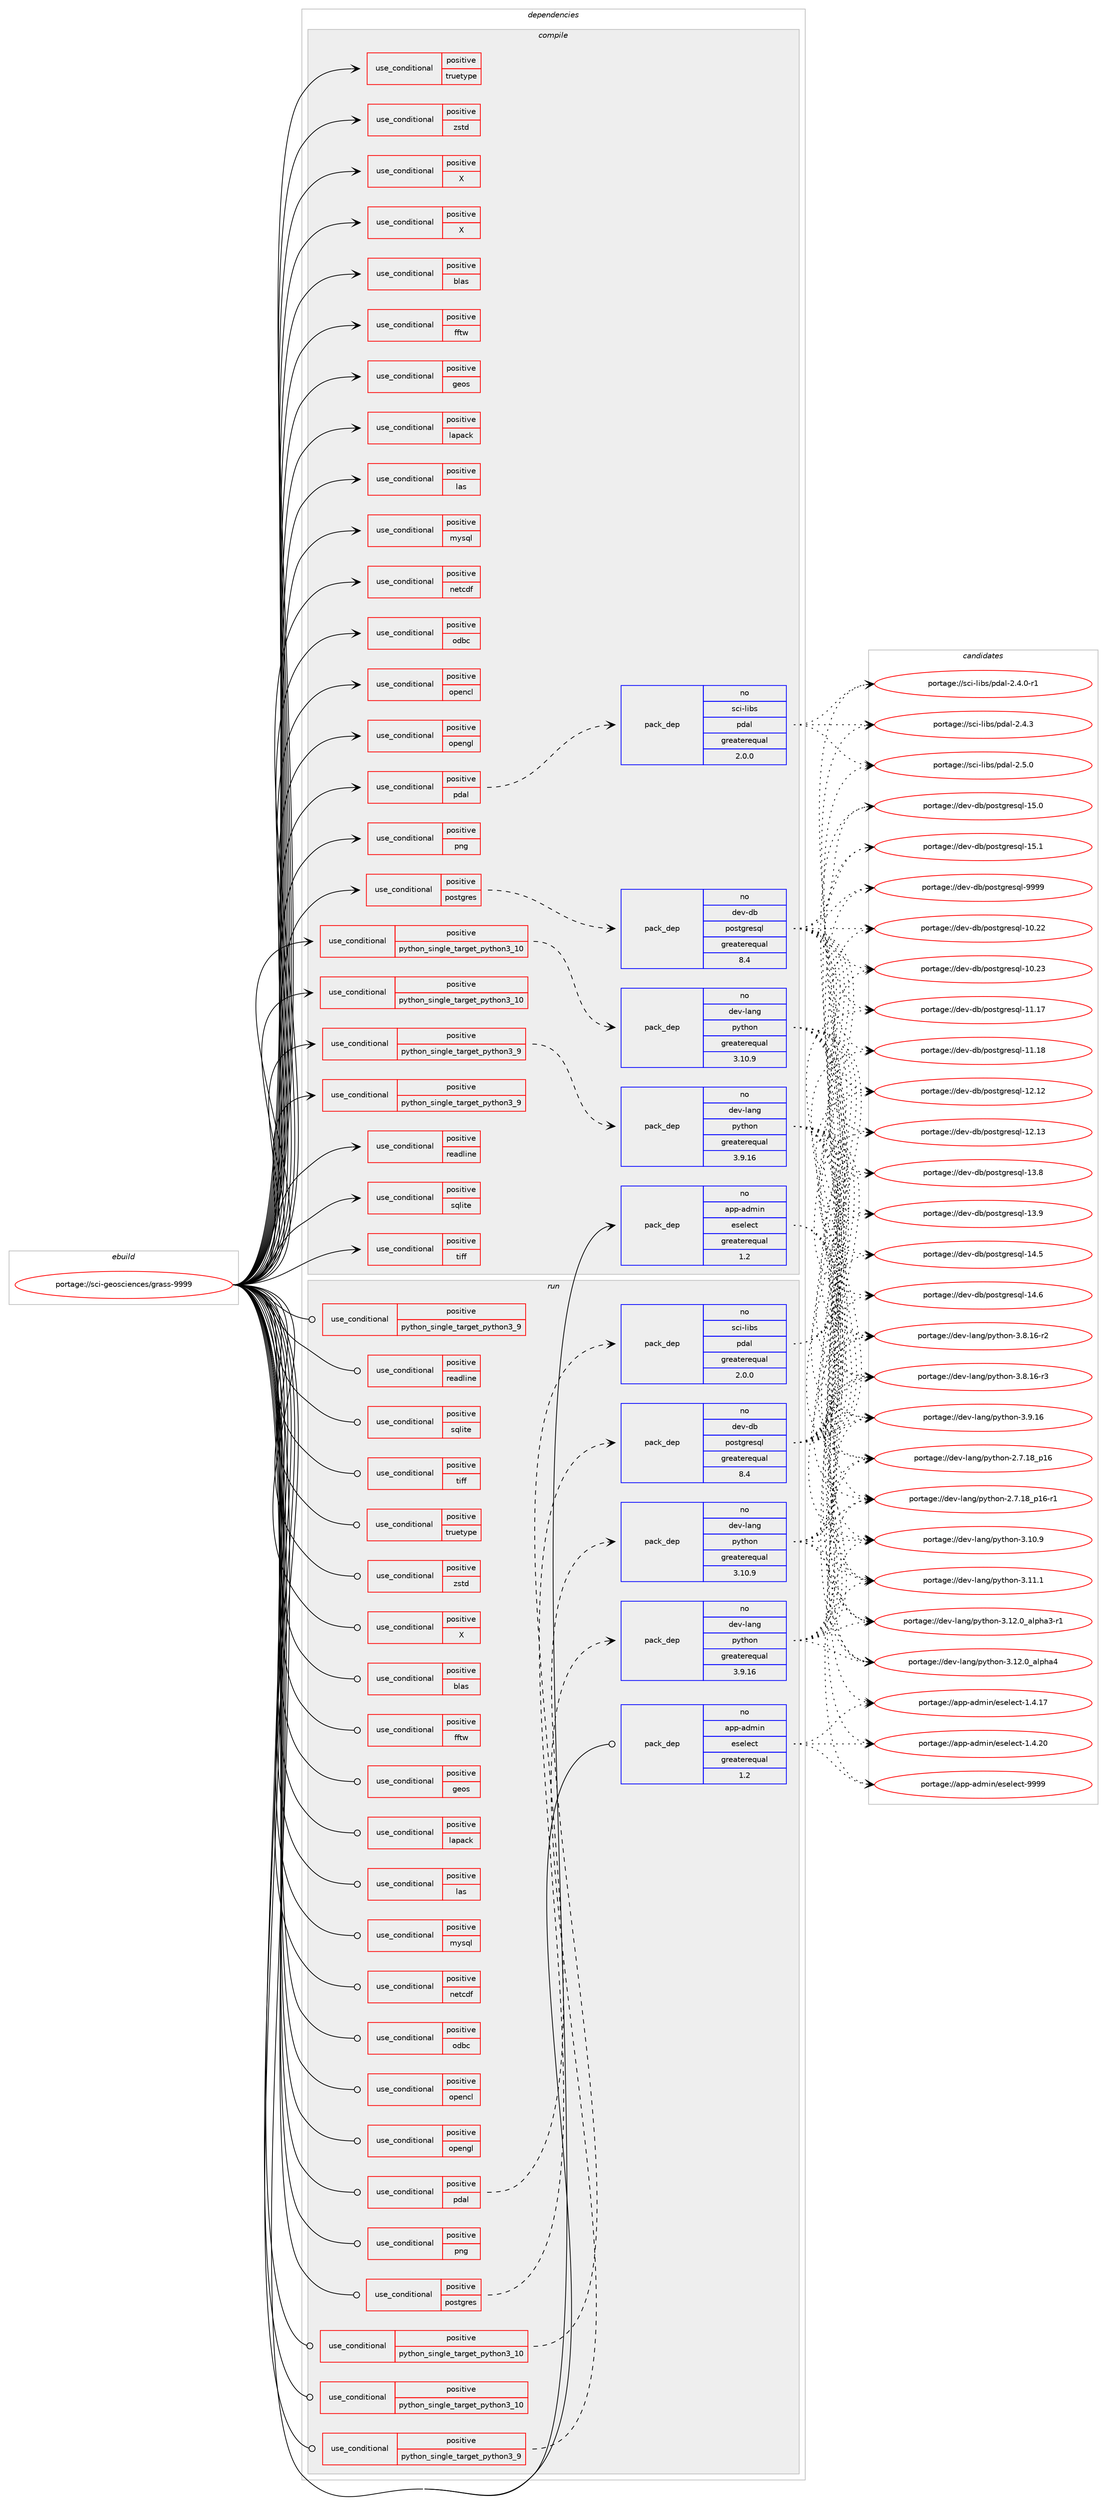 digraph prolog {

# *************
# Graph options
# *************

newrank=true;
concentrate=true;
compound=true;
graph [rankdir=LR,fontname=Helvetica,fontsize=10,ranksep=1.5];#, ranksep=2.5, nodesep=0.2];
edge  [arrowhead=vee];
node  [fontname=Helvetica,fontsize=10];

# **********
# The ebuild
# **********

subgraph cluster_leftcol {
color=gray;
rank=same;
label=<<i>ebuild</i>>;
id [label="portage://sci-geosciences/grass-9999", color=red, width=4, href="../sci-geosciences/grass-9999.svg"];
}

# ****************
# The dependencies
# ****************

subgraph cluster_midcol {
color=gray;
label=<<i>dependencies</i>>;
subgraph cluster_compile {
fillcolor="#eeeeee";
style=filled;
label=<<i>compile</i>>;
subgraph cond1261 {
dependency1942 [label=<<TABLE BORDER="0" CELLBORDER="1" CELLSPACING="0" CELLPADDING="4"><TR><TD ROWSPAN="3" CELLPADDING="10">use_conditional</TD></TR><TR><TD>positive</TD></TR><TR><TD>X</TD></TR></TABLE>>, shape=none, color=red];
# *** BEGIN UNKNOWN DEPENDENCY TYPE (TODO) ***
# dependency1942 -> package_dependency(portage://sci-geosciences/grass-9999,install,no,dev-python,wxpython,none,[,,],[slot(4.0)],[])
# *** END UNKNOWN DEPENDENCY TYPE (TODO) ***

# *** BEGIN UNKNOWN DEPENDENCY TYPE (TODO) ***
# dependency1942 -> package_dependency(portage://sci-geosciences/grass-9999,install,no,x11-libs,cairo,none,[,,],[],[use(enable(X),none),use(optenable(opengl),none)])
# *** END UNKNOWN DEPENDENCY TYPE (TODO) ***

# *** BEGIN UNKNOWN DEPENDENCY TYPE (TODO) ***
# dependency1942 -> package_dependency(portage://sci-geosciences/grass-9999,install,no,x11-libs,libICE,none,[,,],[],[])
# *** END UNKNOWN DEPENDENCY TYPE (TODO) ***

# *** BEGIN UNKNOWN DEPENDENCY TYPE (TODO) ***
# dependency1942 -> package_dependency(portage://sci-geosciences/grass-9999,install,no,x11-libs,libSM,none,[,,],[],[])
# *** END UNKNOWN DEPENDENCY TYPE (TODO) ***

# *** BEGIN UNKNOWN DEPENDENCY TYPE (TODO) ***
# dependency1942 -> package_dependency(portage://sci-geosciences/grass-9999,install,no,x11-libs,libX11,none,[,,],[],[])
# *** END UNKNOWN DEPENDENCY TYPE (TODO) ***

# *** BEGIN UNKNOWN DEPENDENCY TYPE (TODO) ***
# dependency1942 -> package_dependency(portage://sci-geosciences/grass-9999,install,no,x11-libs,libXext,none,[,,],[],[])
# *** END UNKNOWN DEPENDENCY TYPE (TODO) ***

# *** BEGIN UNKNOWN DEPENDENCY TYPE (TODO) ***
# dependency1942 -> package_dependency(portage://sci-geosciences/grass-9999,install,no,x11-libs,libXt,none,[,,],[],[])
# *** END UNKNOWN DEPENDENCY TYPE (TODO) ***

}
id:e -> dependency1942:w [weight=20,style="solid",arrowhead="vee"];
subgraph cond1262 {
dependency1943 [label=<<TABLE BORDER="0" CELLBORDER="1" CELLSPACING="0" CELLPADDING="4"><TR><TD ROWSPAN="3" CELLPADDING="10">use_conditional</TD></TR><TR><TD>positive</TD></TR><TR><TD>X</TD></TR></TABLE>>, shape=none, color=red];
# *** BEGIN UNKNOWN DEPENDENCY TYPE (TODO) ***
# dependency1943 -> package_dependency(portage://sci-geosciences/grass-9999,install,no,x11-base,xorg-proto,none,[,,],[],[])
# *** END UNKNOWN DEPENDENCY TYPE (TODO) ***

}
id:e -> dependency1943:w [weight=20,style="solid",arrowhead="vee"];
subgraph cond1263 {
dependency1944 [label=<<TABLE BORDER="0" CELLBORDER="1" CELLSPACING="0" CELLPADDING="4"><TR><TD ROWSPAN="3" CELLPADDING="10">use_conditional</TD></TR><TR><TD>positive</TD></TR><TR><TD>blas</TD></TR></TABLE>>, shape=none, color=red];
# *** BEGIN UNKNOWN DEPENDENCY TYPE (TODO) ***
# dependency1944 -> package_dependency(portage://sci-geosciences/grass-9999,install,no,virtual,cblas,none,[,,],[],[use(enable(eselect-ldso),positive)])
# *** END UNKNOWN DEPENDENCY TYPE (TODO) ***

# *** BEGIN UNKNOWN DEPENDENCY TYPE (TODO) ***
# dependency1944 -> package_dependency(portage://sci-geosciences/grass-9999,install,no,virtual,blas,none,[,,],[],[use(enable(eselect-ldso),positive)])
# *** END UNKNOWN DEPENDENCY TYPE (TODO) ***

}
id:e -> dependency1944:w [weight=20,style="solid",arrowhead="vee"];
subgraph cond1264 {
dependency1945 [label=<<TABLE BORDER="0" CELLBORDER="1" CELLSPACING="0" CELLPADDING="4"><TR><TD ROWSPAN="3" CELLPADDING="10">use_conditional</TD></TR><TR><TD>positive</TD></TR><TR><TD>fftw</TD></TR></TABLE>>, shape=none, color=red];
# *** BEGIN UNKNOWN DEPENDENCY TYPE (TODO) ***
# dependency1945 -> package_dependency(portage://sci-geosciences/grass-9999,install,no,sci-libs,fftw,none,[,,],[slot(3.0),equal],[])
# *** END UNKNOWN DEPENDENCY TYPE (TODO) ***

}
id:e -> dependency1945:w [weight=20,style="solid",arrowhead="vee"];
subgraph cond1265 {
dependency1946 [label=<<TABLE BORDER="0" CELLBORDER="1" CELLSPACING="0" CELLPADDING="4"><TR><TD ROWSPAN="3" CELLPADDING="10">use_conditional</TD></TR><TR><TD>positive</TD></TR><TR><TD>geos</TD></TR></TABLE>>, shape=none, color=red];
# *** BEGIN UNKNOWN DEPENDENCY TYPE (TODO) ***
# dependency1946 -> package_dependency(portage://sci-geosciences/grass-9999,install,no,sci-libs,geos,none,[,,],any_same_slot,[])
# *** END UNKNOWN DEPENDENCY TYPE (TODO) ***

}
id:e -> dependency1946:w [weight=20,style="solid",arrowhead="vee"];
subgraph cond1266 {
dependency1947 [label=<<TABLE BORDER="0" CELLBORDER="1" CELLSPACING="0" CELLPADDING="4"><TR><TD ROWSPAN="3" CELLPADDING="10">use_conditional</TD></TR><TR><TD>positive</TD></TR><TR><TD>lapack</TD></TR></TABLE>>, shape=none, color=red];
# *** BEGIN UNKNOWN DEPENDENCY TYPE (TODO) ***
# dependency1947 -> package_dependency(portage://sci-geosciences/grass-9999,install,no,virtual,lapack,none,[,,],[],[use(enable(eselect-ldso),positive)])
# *** END UNKNOWN DEPENDENCY TYPE (TODO) ***

}
id:e -> dependency1947:w [weight=20,style="solid",arrowhead="vee"];
subgraph cond1267 {
dependency1948 [label=<<TABLE BORDER="0" CELLBORDER="1" CELLSPACING="0" CELLPADDING="4"><TR><TD ROWSPAN="3" CELLPADDING="10">use_conditional</TD></TR><TR><TD>positive</TD></TR><TR><TD>las</TD></TR></TABLE>>, shape=none, color=red];
# *** BEGIN UNKNOWN DEPENDENCY TYPE (TODO) ***
# dependency1948 -> package_dependency(portage://sci-geosciences/grass-9999,install,no,sci-geosciences,liblas,none,[,,],[],[])
# *** END UNKNOWN DEPENDENCY TYPE (TODO) ***

}
id:e -> dependency1948:w [weight=20,style="solid",arrowhead="vee"];
subgraph cond1268 {
dependency1949 [label=<<TABLE BORDER="0" CELLBORDER="1" CELLSPACING="0" CELLPADDING="4"><TR><TD ROWSPAN="3" CELLPADDING="10">use_conditional</TD></TR><TR><TD>positive</TD></TR><TR><TD>mysql</TD></TR></TABLE>>, shape=none, color=red];
# *** BEGIN UNKNOWN DEPENDENCY TYPE (TODO) ***
# dependency1949 -> package_dependency(portage://sci-geosciences/grass-9999,install,no,dev-db,mysql-connector-c,none,[,,],any_same_slot,[])
# *** END UNKNOWN DEPENDENCY TYPE (TODO) ***

}
id:e -> dependency1949:w [weight=20,style="solid",arrowhead="vee"];
subgraph cond1269 {
dependency1950 [label=<<TABLE BORDER="0" CELLBORDER="1" CELLSPACING="0" CELLPADDING="4"><TR><TD ROWSPAN="3" CELLPADDING="10">use_conditional</TD></TR><TR><TD>positive</TD></TR><TR><TD>netcdf</TD></TR></TABLE>>, shape=none, color=red];
# *** BEGIN UNKNOWN DEPENDENCY TYPE (TODO) ***
# dependency1950 -> package_dependency(portage://sci-geosciences/grass-9999,install,no,sci-libs,netcdf,none,[,,],any_same_slot,[])
# *** END UNKNOWN DEPENDENCY TYPE (TODO) ***

}
id:e -> dependency1950:w [weight=20,style="solid",arrowhead="vee"];
subgraph cond1270 {
dependency1951 [label=<<TABLE BORDER="0" CELLBORDER="1" CELLSPACING="0" CELLPADDING="4"><TR><TD ROWSPAN="3" CELLPADDING="10">use_conditional</TD></TR><TR><TD>positive</TD></TR><TR><TD>odbc</TD></TR></TABLE>>, shape=none, color=red];
# *** BEGIN UNKNOWN DEPENDENCY TYPE (TODO) ***
# dependency1951 -> package_dependency(portage://sci-geosciences/grass-9999,install,no,dev-db,unixODBC,none,[,,],[],[])
# *** END UNKNOWN DEPENDENCY TYPE (TODO) ***

}
id:e -> dependency1951:w [weight=20,style="solid",arrowhead="vee"];
subgraph cond1271 {
dependency1952 [label=<<TABLE BORDER="0" CELLBORDER="1" CELLSPACING="0" CELLPADDING="4"><TR><TD ROWSPAN="3" CELLPADDING="10">use_conditional</TD></TR><TR><TD>positive</TD></TR><TR><TD>opencl</TD></TR></TABLE>>, shape=none, color=red];
# *** BEGIN UNKNOWN DEPENDENCY TYPE (TODO) ***
# dependency1952 -> package_dependency(portage://sci-geosciences/grass-9999,install,no,virtual,opencl,none,[,,],[],[])
# *** END UNKNOWN DEPENDENCY TYPE (TODO) ***

}
id:e -> dependency1952:w [weight=20,style="solid",arrowhead="vee"];
subgraph cond1272 {
dependency1953 [label=<<TABLE BORDER="0" CELLBORDER="1" CELLSPACING="0" CELLPADDING="4"><TR><TD ROWSPAN="3" CELLPADDING="10">use_conditional</TD></TR><TR><TD>positive</TD></TR><TR><TD>opengl</TD></TR></TABLE>>, shape=none, color=red];
# *** BEGIN UNKNOWN DEPENDENCY TYPE (TODO) ***
# dependency1953 -> package_dependency(portage://sci-geosciences/grass-9999,install,no,virtual,opengl,none,[,,],[],[])
# *** END UNKNOWN DEPENDENCY TYPE (TODO) ***

}
id:e -> dependency1953:w [weight=20,style="solid",arrowhead="vee"];
subgraph cond1273 {
dependency1954 [label=<<TABLE BORDER="0" CELLBORDER="1" CELLSPACING="0" CELLPADDING="4"><TR><TD ROWSPAN="3" CELLPADDING="10">use_conditional</TD></TR><TR><TD>positive</TD></TR><TR><TD>pdal</TD></TR></TABLE>>, shape=none, color=red];
subgraph pack665 {
dependency1955 [label=<<TABLE BORDER="0" CELLBORDER="1" CELLSPACING="0" CELLPADDING="4" WIDTH="220"><TR><TD ROWSPAN="6" CELLPADDING="30">pack_dep</TD></TR><TR><TD WIDTH="110">no</TD></TR><TR><TD>sci-libs</TD></TR><TR><TD>pdal</TD></TR><TR><TD>greaterequal</TD></TR><TR><TD>2.0.0</TD></TR></TABLE>>, shape=none, color=blue];
}
dependency1954:e -> dependency1955:w [weight=20,style="dashed",arrowhead="vee"];
}
id:e -> dependency1954:w [weight=20,style="solid",arrowhead="vee"];
subgraph cond1274 {
dependency1956 [label=<<TABLE BORDER="0" CELLBORDER="1" CELLSPACING="0" CELLPADDING="4"><TR><TD ROWSPAN="3" CELLPADDING="10">use_conditional</TD></TR><TR><TD>positive</TD></TR><TR><TD>png</TD></TR></TABLE>>, shape=none, color=red];
# *** BEGIN UNKNOWN DEPENDENCY TYPE (TODO) ***
# dependency1956 -> package_dependency(portage://sci-geosciences/grass-9999,install,no,media-libs,libpng,none,[,,],any_same_slot,[])
# *** END UNKNOWN DEPENDENCY TYPE (TODO) ***

}
id:e -> dependency1956:w [weight=20,style="solid",arrowhead="vee"];
subgraph cond1275 {
dependency1957 [label=<<TABLE BORDER="0" CELLBORDER="1" CELLSPACING="0" CELLPADDING="4"><TR><TD ROWSPAN="3" CELLPADDING="10">use_conditional</TD></TR><TR><TD>positive</TD></TR><TR><TD>postgres</TD></TR></TABLE>>, shape=none, color=red];
subgraph pack666 {
dependency1958 [label=<<TABLE BORDER="0" CELLBORDER="1" CELLSPACING="0" CELLPADDING="4" WIDTH="220"><TR><TD ROWSPAN="6" CELLPADDING="30">pack_dep</TD></TR><TR><TD WIDTH="110">no</TD></TR><TR><TD>dev-db</TD></TR><TR><TD>postgresql</TD></TR><TR><TD>greaterequal</TD></TR><TR><TD>8.4</TD></TR></TABLE>>, shape=none, color=blue];
}
dependency1957:e -> dependency1958:w [weight=20,style="dashed",arrowhead="vee"];
}
id:e -> dependency1957:w [weight=20,style="solid",arrowhead="vee"];
subgraph cond1276 {
dependency1959 [label=<<TABLE BORDER="0" CELLBORDER="1" CELLSPACING="0" CELLPADDING="4"><TR><TD ROWSPAN="3" CELLPADDING="10">use_conditional</TD></TR><TR><TD>positive</TD></TR><TR><TD>python_single_target_python3_10</TD></TR></TABLE>>, shape=none, color=red];
subgraph pack667 {
dependency1960 [label=<<TABLE BORDER="0" CELLBORDER="1" CELLSPACING="0" CELLPADDING="4" WIDTH="220"><TR><TD ROWSPAN="6" CELLPADDING="30">pack_dep</TD></TR><TR><TD WIDTH="110">no</TD></TR><TR><TD>dev-lang</TD></TR><TR><TD>python</TD></TR><TR><TD>greaterequal</TD></TR><TR><TD>3.10.9</TD></TR></TABLE>>, shape=none, color=blue];
}
dependency1959:e -> dependency1960:w [weight=20,style="dashed",arrowhead="vee"];
}
id:e -> dependency1959:w [weight=20,style="solid",arrowhead="vee"];
subgraph cond1277 {
dependency1961 [label=<<TABLE BORDER="0" CELLBORDER="1" CELLSPACING="0" CELLPADDING="4"><TR><TD ROWSPAN="3" CELLPADDING="10">use_conditional</TD></TR><TR><TD>positive</TD></TR><TR><TD>python_single_target_python3_10</TD></TR></TABLE>>, shape=none, color=red];
# *** BEGIN UNKNOWN DEPENDENCY TYPE (TODO) ***
# dependency1961 -> package_dependency(portage://sci-geosciences/grass-9999,install,no,dev-python,numpy,none,[,,],[],[use(enable(python_targets_python3_10),negative)])
# *** END UNKNOWN DEPENDENCY TYPE (TODO) ***

# *** BEGIN UNKNOWN DEPENDENCY TYPE (TODO) ***
# dependency1961 -> package_dependency(portage://sci-geosciences/grass-9999,install,no,dev-python,six,none,[,,],[],[use(enable(python_targets_python3_10),negative)])
# *** END UNKNOWN DEPENDENCY TYPE (TODO) ***

}
id:e -> dependency1961:w [weight=20,style="solid",arrowhead="vee"];
subgraph cond1278 {
dependency1962 [label=<<TABLE BORDER="0" CELLBORDER="1" CELLSPACING="0" CELLPADDING="4"><TR><TD ROWSPAN="3" CELLPADDING="10">use_conditional</TD></TR><TR><TD>positive</TD></TR><TR><TD>python_single_target_python3_9</TD></TR></TABLE>>, shape=none, color=red];
subgraph pack668 {
dependency1963 [label=<<TABLE BORDER="0" CELLBORDER="1" CELLSPACING="0" CELLPADDING="4" WIDTH="220"><TR><TD ROWSPAN="6" CELLPADDING="30">pack_dep</TD></TR><TR><TD WIDTH="110">no</TD></TR><TR><TD>dev-lang</TD></TR><TR><TD>python</TD></TR><TR><TD>greaterequal</TD></TR><TR><TD>3.9.16</TD></TR></TABLE>>, shape=none, color=blue];
}
dependency1962:e -> dependency1963:w [weight=20,style="dashed",arrowhead="vee"];
}
id:e -> dependency1962:w [weight=20,style="solid",arrowhead="vee"];
subgraph cond1279 {
dependency1964 [label=<<TABLE BORDER="0" CELLBORDER="1" CELLSPACING="0" CELLPADDING="4"><TR><TD ROWSPAN="3" CELLPADDING="10">use_conditional</TD></TR><TR><TD>positive</TD></TR><TR><TD>python_single_target_python3_9</TD></TR></TABLE>>, shape=none, color=red];
# *** BEGIN UNKNOWN DEPENDENCY TYPE (TODO) ***
# dependency1964 -> package_dependency(portage://sci-geosciences/grass-9999,install,no,dev-python,numpy,none,[,,],[],[use(enable(python_targets_python3_9),negative)])
# *** END UNKNOWN DEPENDENCY TYPE (TODO) ***

# *** BEGIN UNKNOWN DEPENDENCY TYPE (TODO) ***
# dependency1964 -> package_dependency(portage://sci-geosciences/grass-9999,install,no,dev-python,six,none,[,,],[],[use(enable(python_targets_python3_9),negative)])
# *** END UNKNOWN DEPENDENCY TYPE (TODO) ***

}
id:e -> dependency1964:w [weight=20,style="solid",arrowhead="vee"];
subgraph cond1280 {
dependency1965 [label=<<TABLE BORDER="0" CELLBORDER="1" CELLSPACING="0" CELLPADDING="4"><TR><TD ROWSPAN="3" CELLPADDING="10">use_conditional</TD></TR><TR><TD>positive</TD></TR><TR><TD>readline</TD></TR></TABLE>>, shape=none, color=red];
# *** BEGIN UNKNOWN DEPENDENCY TYPE (TODO) ***
# dependency1965 -> package_dependency(portage://sci-geosciences/grass-9999,install,no,sys-libs,readline,none,[,,],any_same_slot,[])
# *** END UNKNOWN DEPENDENCY TYPE (TODO) ***

}
id:e -> dependency1965:w [weight=20,style="solid",arrowhead="vee"];
subgraph cond1281 {
dependency1966 [label=<<TABLE BORDER="0" CELLBORDER="1" CELLSPACING="0" CELLPADDING="4"><TR><TD ROWSPAN="3" CELLPADDING="10">use_conditional</TD></TR><TR><TD>positive</TD></TR><TR><TD>sqlite</TD></TR></TABLE>>, shape=none, color=red];
# *** BEGIN UNKNOWN DEPENDENCY TYPE (TODO) ***
# dependency1966 -> package_dependency(portage://sci-geosciences/grass-9999,install,no,dev-db,sqlite,none,[,,],[slot(3)],[])
# *** END UNKNOWN DEPENDENCY TYPE (TODO) ***

}
id:e -> dependency1966:w [weight=20,style="solid",arrowhead="vee"];
subgraph cond1282 {
dependency1967 [label=<<TABLE BORDER="0" CELLBORDER="1" CELLSPACING="0" CELLPADDING="4"><TR><TD ROWSPAN="3" CELLPADDING="10">use_conditional</TD></TR><TR><TD>positive</TD></TR><TR><TD>tiff</TD></TR></TABLE>>, shape=none, color=red];
# *** BEGIN UNKNOWN DEPENDENCY TYPE (TODO) ***
# dependency1967 -> package_dependency(portage://sci-geosciences/grass-9999,install,no,media-libs,tiff,none,[,,],any_same_slot,[])
# *** END UNKNOWN DEPENDENCY TYPE (TODO) ***

}
id:e -> dependency1967:w [weight=20,style="solid",arrowhead="vee"];
subgraph cond1283 {
dependency1968 [label=<<TABLE BORDER="0" CELLBORDER="1" CELLSPACING="0" CELLPADDING="4"><TR><TD ROWSPAN="3" CELLPADDING="10">use_conditional</TD></TR><TR><TD>positive</TD></TR><TR><TD>truetype</TD></TR></TABLE>>, shape=none, color=red];
# *** BEGIN UNKNOWN DEPENDENCY TYPE (TODO) ***
# dependency1968 -> package_dependency(portage://sci-geosciences/grass-9999,install,no,media-libs,freetype,none,[,,],[slot(2)],[])
# *** END UNKNOWN DEPENDENCY TYPE (TODO) ***

}
id:e -> dependency1968:w [weight=20,style="solid",arrowhead="vee"];
subgraph cond1284 {
dependency1969 [label=<<TABLE BORDER="0" CELLBORDER="1" CELLSPACING="0" CELLPADDING="4"><TR><TD ROWSPAN="3" CELLPADDING="10">use_conditional</TD></TR><TR><TD>positive</TD></TR><TR><TD>zstd</TD></TR></TABLE>>, shape=none, color=red];
# *** BEGIN UNKNOWN DEPENDENCY TYPE (TODO) ***
# dependency1969 -> package_dependency(portage://sci-geosciences/grass-9999,install,no,app-arch,zstd,none,[,,],any_same_slot,[])
# *** END UNKNOWN DEPENDENCY TYPE (TODO) ***

}
id:e -> dependency1969:w [weight=20,style="solid",arrowhead="vee"];
subgraph pack669 {
dependency1970 [label=<<TABLE BORDER="0" CELLBORDER="1" CELLSPACING="0" CELLPADDING="4" WIDTH="220"><TR><TD ROWSPAN="6" CELLPADDING="30">pack_dep</TD></TR><TR><TD WIDTH="110">no</TD></TR><TR><TD>app-admin</TD></TR><TR><TD>eselect</TD></TR><TR><TD>greaterequal</TD></TR><TR><TD>1.2</TD></TR></TABLE>>, shape=none, color=blue];
}
id:e -> dependency1970:w [weight=20,style="solid",arrowhead="vee"];
# *** BEGIN UNKNOWN DEPENDENCY TYPE (TODO) ***
# id -> package_dependency(portage://sci-geosciences/grass-9999,install,no,media-libs,glu,none,[,,],[],[])
# *** END UNKNOWN DEPENDENCY TYPE (TODO) ***

# *** BEGIN UNKNOWN DEPENDENCY TYPE (TODO) ***
# id -> package_dependency(portage://sci-geosciences/grass-9999,install,no,media-libs,libglvnd,none,[,,],[],[])
# *** END UNKNOWN DEPENDENCY TYPE (TODO) ***

# *** BEGIN UNKNOWN DEPENDENCY TYPE (TODO) ***
# id -> package_dependency(portage://sci-geosciences/grass-9999,install,no,sci-libs,gdal,none,[,,],any_same_slot,[])
# *** END UNKNOWN DEPENDENCY TYPE (TODO) ***

# *** BEGIN UNKNOWN DEPENDENCY TYPE (TODO) ***
# id -> package_dependency(portage://sci-geosciences/grass-9999,install,no,sci-libs,proj,none,[,,],any_same_slot,[])
# *** END UNKNOWN DEPENDENCY TYPE (TODO) ***

# *** BEGIN UNKNOWN DEPENDENCY TYPE (TODO) ***
# id -> package_dependency(portage://sci-geosciences/grass-9999,install,no,sci-libs,xdrfile,none,[,,],[],[])
# *** END UNKNOWN DEPENDENCY TYPE (TODO) ***

# *** BEGIN UNKNOWN DEPENDENCY TYPE (TODO) ***
# id -> package_dependency(portage://sci-geosciences/grass-9999,install,no,sys-libs,gdbm,none,[,,],any_same_slot,[])
# *** END UNKNOWN DEPENDENCY TYPE (TODO) ***

# *** BEGIN UNKNOWN DEPENDENCY TYPE (TODO) ***
# id -> package_dependency(portage://sci-geosciences/grass-9999,install,no,sys-libs,ncurses,none,[,,],any_same_slot,[])
# *** END UNKNOWN DEPENDENCY TYPE (TODO) ***

# *** BEGIN UNKNOWN DEPENDENCY TYPE (TODO) ***
# id -> package_dependency(portage://sci-geosciences/grass-9999,install,no,sys-libs,zlib,none,[,,],[],[])
# *** END UNKNOWN DEPENDENCY TYPE (TODO) ***

}
subgraph cluster_compileandrun {
fillcolor="#eeeeee";
style=filled;
label=<<i>compile and run</i>>;
}
subgraph cluster_run {
fillcolor="#eeeeee";
style=filled;
label=<<i>run</i>>;
subgraph cond1285 {
dependency1971 [label=<<TABLE BORDER="0" CELLBORDER="1" CELLSPACING="0" CELLPADDING="4"><TR><TD ROWSPAN="3" CELLPADDING="10">use_conditional</TD></TR><TR><TD>positive</TD></TR><TR><TD>X</TD></TR></TABLE>>, shape=none, color=red];
# *** BEGIN UNKNOWN DEPENDENCY TYPE (TODO) ***
# dependency1971 -> package_dependency(portage://sci-geosciences/grass-9999,run,no,dev-python,wxpython,none,[,,],[slot(4.0)],[])
# *** END UNKNOWN DEPENDENCY TYPE (TODO) ***

# *** BEGIN UNKNOWN DEPENDENCY TYPE (TODO) ***
# dependency1971 -> package_dependency(portage://sci-geosciences/grass-9999,run,no,x11-libs,cairo,none,[,,],[],[use(enable(X),none),use(optenable(opengl),none)])
# *** END UNKNOWN DEPENDENCY TYPE (TODO) ***

# *** BEGIN UNKNOWN DEPENDENCY TYPE (TODO) ***
# dependency1971 -> package_dependency(portage://sci-geosciences/grass-9999,run,no,x11-libs,libICE,none,[,,],[],[])
# *** END UNKNOWN DEPENDENCY TYPE (TODO) ***

# *** BEGIN UNKNOWN DEPENDENCY TYPE (TODO) ***
# dependency1971 -> package_dependency(portage://sci-geosciences/grass-9999,run,no,x11-libs,libSM,none,[,,],[],[])
# *** END UNKNOWN DEPENDENCY TYPE (TODO) ***

# *** BEGIN UNKNOWN DEPENDENCY TYPE (TODO) ***
# dependency1971 -> package_dependency(portage://sci-geosciences/grass-9999,run,no,x11-libs,libX11,none,[,,],[],[])
# *** END UNKNOWN DEPENDENCY TYPE (TODO) ***

# *** BEGIN UNKNOWN DEPENDENCY TYPE (TODO) ***
# dependency1971 -> package_dependency(portage://sci-geosciences/grass-9999,run,no,x11-libs,libXext,none,[,,],[],[])
# *** END UNKNOWN DEPENDENCY TYPE (TODO) ***

# *** BEGIN UNKNOWN DEPENDENCY TYPE (TODO) ***
# dependency1971 -> package_dependency(portage://sci-geosciences/grass-9999,run,no,x11-libs,libXt,none,[,,],[],[])
# *** END UNKNOWN DEPENDENCY TYPE (TODO) ***

}
id:e -> dependency1971:w [weight=20,style="solid",arrowhead="odot"];
subgraph cond1286 {
dependency1972 [label=<<TABLE BORDER="0" CELLBORDER="1" CELLSPACING="0" CELLPADDING="4"><TR><TD ROWSPAN="3" CELLPADDING="10">use_conditional</TD></TR><TR><TD>positive</TD></TR><TR><TD>blas</TD></TR></TABLE>>, shape=none, color=red];
# *** BEGIN UNKNOWN DEPENDENCY TYPE (TODO) ***
# dependency1972 -> package_dependency(portage://sci-geosciences/grass-9999,run,no,virtual,cblas,none,[,,],[],[use(enable(eselect-ldso),positive)])
# *** END UNKNOWN DEPENDENCY TYPE (TODO) ***

# *** BEGIN UNKNOWN DEPENDENCY TYPE (TODO) ***
# dependency1972 -> package_dependency(portage://sci-geosciences/grass-9999,run,no,virtual,blas,none,[,,],[],[use(enable(eselect-ldso),positive)])
# *** END UNKNOWN DEPENDENCY TYPE (TODO) ***

}
id:e -> dependency1972:w [weight=20,style="solid",arrowhead="odot"];
subgraph cond1287 {
dependency1973 [label=<<TABLE BORDER="0" CELLBORDER="1" CELLSPACING="0" CELLPADDING="4"><TR><TD ROWSPAN="3" CELLPADDING="10">use_conditional</TD></TR><TR><TD>positive</TD></TR><TR><TD>fftw</TD></TR></TABLE>>, shape=none, color=red];
# *** BEGIN UNKNOWN DEPENDENCY TYPE (TODO) ***
# dependency1973 -> package_dependency(portage://sci-geosciences/grass-9999,run,no,sci-libs,fftw,none,[,,],[slot(3.0),equal],[])
# *** END UNKNOWN DEPENDENCY TYPE (TODO) ***

}
id:e -> dependency1973:w [weight=20,style="solid",arrowhead="odot"];
subgraph cond1288 {
dependency1974 [label=<<TABLE BORDER="0" CELLBORDER="1" CELLSPACING="0" CELLPADDING="4"><TR><TD ROWSPAN="3" CELLPADDING="10">use_conditional</TD></TR><TR><TD>positive</TD></TR><TR><TD>geos</TD></TR></TABLE>>, shape=none, color=red];
# *** BEGIN UNKNOWN DEPENDENCY TYPE (TODO) ***
# dependency1974 -> package_dependency(portage://sci-geosciences/grass-9999,run,no,sci-libs,geos,none,[,,],any_same_slot,[])
# *** END UNKNOWN DEPENDENCY TYPE (TODO) ***

}
id:e -> dependency1974:w [weight=20,style="solid",arrowhead="odot"];
subgraph cond1289 {
dependency1975 [label=<<TABLE BORDER="0" CELLBORDER="1" CELLSPACING="0" CELLPADDING="4"><TR><TD ROWSPAN="3" CELLPADDING="10">use_conditional</TD></TR><TR><TD>positive</TD></TR><TR><TD>lapack</TD></TR></TABLE>>, shape=none, color=red];
# *** BEGIN UNKNOWN DEPENDENCY TYPE (TODO) ***
# dependency1975 -> package_dependency(portage://sci-geosciences/grass-9999,run,no,virtual,lapack,none,[,,],[],[use(enable(eselect-ldso),positive)])
# *** END UNKNOWN DEPENDENCY TYPE (TODO) ***

}
id:e -> dependency1975:w [weight=20,style="solid",arrowhead="odot"];
subgraph cond1290 {
dependency1976 [label=<<TABLE BORDER="0" CELLBORDER="1" CELLSPACING="0" CELLPADDING="4"><TR><TD ROWSPAN="3" CELLPADDING="10">use_conditional</TD></TR><TR><TD>positive</TD></TR><TR><TD>las</TD></TR></TABLE>>, shape=none, color=red];
# *** BEGIN UNKNOWN DEPENDENCY TYPE (TODO) ***
# dependency1976 -> package_dependency(portage://sci-geosciences/grass-9999,run,no,sci-geosciences,liblas,none,[,,],[],[])
# *** END UNKNOWN DEPENDENCY TYPE (TODO) ***

}
id:e -> dependency1976:w [weight=20,style="solid",arrowhead="odot"];
subgraph cond1291 {
dependency1977 [label=<<TABLE BORDER="0" CELLBORDER="1" CELLSPACING="0" CELLPADDING="4"><TR><TD ROWSPAN="3" CELLPADDING="10">use_conditional</TD></TR><TR><TD>positive</TD></TR><TR><TD>mysql</TD></TR></TABLE>>, shape=none, color=red];
# *** BEGIN UNKNOWN DEPENDENCY TYPE (TODO) ***
# dependency1977 -> package_dependency(portage://sci-geosciences/grass-9999,run,no,dev-db,mysql-connector-c,none,[,,],any_same_slot,[])
# *** END UNKNOWN DEPENDENCY TYPE (TODO) ***

}
id:e -> dependency1977:w [weight=20,style="solid",arrowhead="odot"];
subgraph cond1292 {
dependency1978 [label=<<TABLE BORDER="0" CELLBORDER="1" CELLSPACING="0" CELLPADDING="4"><TR><TD ROWSPAN="3" CELLPADDING="10">use_conditional</TD></TR><TR><TD>positive</TD></TR><TR><TD>netcdf</TD></TR></TABLE>>, shape=none, color=red];
# *** BEGIN UNKNOWN DEPENDENCY TYPE (TODO) ***
# dependency1978 -> package_dependency(portage://sci-geosciences/grass-9999,run,no,sci-libs,netcdf,none,[,,],any_same_slot,[])
# *** END UNKNOWN DEPENDENCY TYPE (TODO) ***

}
id:e -> dependency1978:w [weight=20,style="solid",arrowhead="odot"];
subgraph cond1293 {
dependency1979 [label=<<TABLE BORDER="0" CELLBORDER="1" CELLSPACING="0" CELLPADDING="4"><TR><TD ROWSPAN="3" CELLPADDING="10">use_conditional</TD></TR><TR><TD>positive</TD></TR><TR><TD>odbc</TD></TR></TABLE>>, shape=none, color=red];
# *** BEGIN UNKNOWN DEPENDENCY TYPE (TODO) ***
# dependency1979 -> package_dependency(portage://sci-geosciences/grass-9999,run,no,dev-db,unixODBC,none,[,,],[],[])
# *** END UNKNOWN DEPENDENCY TYPE (TODO) ***

}
id:e -> dependency1979:w [weight=20,style="solid",arrowhead="odot"];
subgraph cond1294 {
dependency1980 [label=<<TABLE BORDER="0" CELLBORDER="1" CELLSPACING="0" CELLPADDING="4"><TR><TD ROWSPAN="3" CELLPADDING="10">use_conditional</TD></TR><TR><TD>positive</TD></TR><TR><TD>opencl</TD></TR></TABLE>>, shape=none, color=red];
# *** BEGIN UNKNOWN DEPENDENCY TYPE (TODO) ***
# dependency1980 -> package_dependency(portage://sci-geosciences/grass-9999,run,no,virtual,opencl,none,[,,],[],[])
# *** END UNKNOWN DEPENDENCY TYPE (TODO) ***

}
id:e -> dependency1980:w [weight=20,style="solid",arrowhead="odot"];
subgraph cond1295 {
dependency1981 [label=<<TABLE BORDER="0" CELLBORDER="1" CELLSPACING="0" CELLPADDING="4"><TR><TD ROWSPAN="3" CELLPADDING="10">use_conditional</TD></TR><TR><TD>positive</TD></TR><TR><TD>opengl</TD></TR></TABLE>>, shape=none, color=red];
# *** BEGIN UNKNOWN DEPENDENCY TYPE (TODO) ***
# dependency1981 -> package_dependency(portage://sci-geosciences/grass-9999,run,no,virtual,opengl,none,[,,],[],[])
# *** END UNKNOWN DEPENDENCY TYPE (TODO) ***

}
id:e -> dependency1981:w [weight=20,style="solid",arrowhead="odot"];
subgraph cond1296 {
dependency1982 [label=<<TABLE BORDER="0" CELLBORDER="1" CELLSPACING="0" CELLPADDING="4"><TR><TD ROWSPAN="3" CELLPADDING="10">use_conditional</TD></TR><TR><TD>positive</TD></TR><TR><TD>pdal</TD></TR></TABLE>>, shape=none, color=red];
subgraph pack670 {
dependency1983 [label=<<TABLE BORDER="0" CELLBORDER="1" CELLSPACING="0" CELLPADDING="4" WIDTH="220"><TR><TD ROWSPAN="6" CELLPADDING="30">pack_dep</TD></TR><TR><TD WIDTH="110">no</TD></TR><TR><TD>sci-libs</TD></TR><TR><TD>pdal</TD></TR><TR><TD>greaterequal</TD></TR><TR><TD>2.0.0</TD></TR></TABLE>>, shape=none, color=blue];
}
dependency1982:e -> dependency1983:w [weight=20,style="dashed",arrowhead="vee"];
}
id:e -> dependency1982:w [weight=20,style="solid",arrowhead="odot"];
subgraph cond1297 {
dependency1984 [label=<<TABLE BORDER="0" CELLBORDER="1" CELLSPACING="0" CELLPADDING="4"><TR><TD ROWSPAN="3" CELLPADDING="10">use_conditional</TD></TR><TR><TD>positive</TD></TR><TR><TD>png</TD></TR></TABLE>>, shape=none, color=red];
# *** BEGIN UNKNOWN DEPENDENCY TYPE (TODO) ***
# dependency1984 -> package_dependency(portage://sci-geosciences/grass-9999,run,no,media-libs,libpng,none,[,,],any_same_slot,[])
# *** END UNKNOWN DEPENDENCY TYPE (TODO) ***

}
id:e -> dependency1984:w [weight=20,style="solid",arrowhead="odot"];
subgraph cond1298 {
dependency1985 [label=<<TABLE BORDER="0" CELLBORDER="1" CELLSPACING="0" CELLPADDING="4"><TR><TD ROWSPAN="3" CELLPADDING="10">use_conditional</TD></TR><TR><TD>positive</TD></TR><TR><TD>postgres</TD></TR></TABLE>>, shape=none, color=red];
subgraph pack671 {
dependency1986 [label=<<TABLE BORDER="0" CELLBORDER="1" CELLSPACING="0" CELLPADDING="4" WIDTH="220"><TR><TD ROWSPAN="6" CELLPADDING="30">pack_dep</TD></TR><TR><TD WIDTH="110">no</TD></TR><TR><TD>dev-db</TD></TR><TR><TD>postgresql</TD></TR><TR><TD>greaterequal</TD></TR><TR><TD>8.4</TD></TR></TABLE>>, shape=none, color=blue];
}
dependency1985:e -> dependency1986:w [weight=20,style="dashed",arrowhead="vee"];
}
id:e -> dependency1985:w [weight=20,style="solid",arrowhead="odot"];
subgraph cond1299 {
dependency1987 [label=<<TABLE BORDER="0" CELLBORDER="1" CELLSPACING="0" CELLPADDING="4"><TR><TD ROWSPAN="3" CELLPADDING="10">use_conditional</TD></TR><TR><TD>positive</TD></TR><TR><TD>python_single_target_python3_10</TD></TR></TABLE>>, shape=none, color=red];
subgraph pack672 {
dependency1988 [label=<<TABLE BORDER="0" CELLBORDER="1" CELLSPACING="0" CELLPADDING="4" WIDTH="220"><TR><TD ROWSPAN="6" CELLPADDING="30">pack_dep</TD></TR><TR><TD WIDTH="110">no</TD></TR><TR><TD>dev-lang</TD></TR><TR><TD>python</TD></TR><TR><TD>greaterequal</TD></TR><TR><TD>3.10.9</TD></TR></TABLE>>, shape=none, color=blue];
}
dependency1987:e -> dependency1988:w [weight=20,style="dashed",arrowhead="vee"];
}
id:e -> dependency1987:w [weight=20,style="solid",arrowhead="odot"];
subgraph cond1300 {
dependency1989 [label=<<TABLE BORDER="0" CELLBORDER="1" CELLSPACING="0" CELLPADDING="4"><TR><TD ROWSPAN="3" CELLPADDING="10">use_conditional</TD></TR><TR><TD>positive</TD></TR><TR><TD>python_single_target_python3_10</TD></TR></TABLE>>, shape=none, color=red];
# *** BEGIN UNKNOWN DEPENDENCY TYPE (TODO) ***
# dependency1989 -> package_dependency(portage://sci-geosciences/grass-9999,run,no,dev-python,numpy,none,[,,],[],[use(enable(python_targets_python3_10),negative)])
# *** END UNKNOWN DEPENDENCY TYPE (TODO) ***

# *** BEGIN UNKNOWN DEPENDENCY TYPE (TODO) ***
# dependency1989 -> package_dependency(portage://sci-geosciences/grass-9999,run,no,dev-python,six,none,[,,],[],[use(enable(python_targets_python3_10),negative)])
# *** END UNKNOWN DEPENDENCY TYPE (TODO) ***

}
id:e -> dependency1989:w [weight=20,style="solid",arrowhead="odot"];
subgraph cond1301 {
dependency1990 [label=<<TABLE BORDER="0" CELLBORDER="1" CELLSPACING="0" CELLPADDING="4"><TR><TD ROWSPAN="3" CELLPADDING="10">use_conditional</TD></TR><TR><TD>positive</TD></TR><TR><TD>python_single_target_python3_9</TD></TR></TABLE>>, shape=none, color=red];
subgraph pack673 {
dependency1991 [label=<<TABLE BORDER="0" CELLBORDER="1" CELLSPACING="0" CELLPADDING="4" WIDTH="220"><TR><TD ROWSPAN="6" CELLPADDING="30">pack_dep</TD></TR><TR><TD WIDTH="110">no</TD></TR><TR><TD>dev-lang</TD></TR><TR><TD>python</TD></TR><TR><TD>greaterequal</TD></TR><TR><TD>3.9.16</TD></TR></TABLE>>, shape=none, color=blue];
}
dependency1990:e -> dependency1991:w [weight=20,style="dashed",arrowhead="vee"];
}
id:e -> dependency1990:w [weight=20,style="solid",arrowhead="odot"];
subgraph cond1302 {
dependency1992 [label=<<TABLE BORDER="0" CELLBORDER="1" CELLSPACING="0" CELLPADDING="4"><TR><TD ROWSPAN="3" CELLPADDING="10">use_conditional</TD></TR><TR><TD>positive</TD></TR><TR><TD>python_single_target_python3_9</TD></TR></TABLE>>, shape=none, color=red];
# *** BEGIN UNKNOWN DEPENDENCY TYPE (TODO) ***
# dependency1992 -> package_dependency(portage://sci-geosciences/grass-9999,run,no,dev-python,numpy,none,[,,],[],[use(enable(python_targets_python3_9),negative)])
# *** END UNKNOWN DEPENDENCY TYPE (TODO) ***

# *** BEGIN UNKNOWN DEPENDENCY TYPE (TODO) ***
# dependency1992 -> package_dependency(portage://sci-geosciences/grass-9999,run,no,dev-python,six,none,[,,],[],[use(enable(python_targets_python3_9),negative)])
# *** END UNKNOWN DEPENDENCY TYPE (TODO) ***

}
id:e -> dependency1992:w [weight=20,style="solid",arrowhead="odot"];
subgraph cond1303 {
dependency1993 [label=<<TABLE BORDER="0" CELLBORDER="1" CELLSPACING="0" CELLPADDING="4"><TR><TD ROWSPAN="3" CELLPADDING="10">use_conditional</TD></TR><TR><TD>positive</TD></TR><TR><TD>readline</TD></TR></TABLE>>, shape=none, color=red];
# *** BEGIN UNKNOWN DEPENDENCY TYPE (TODO) ***
# dependency1993 -> package_dependency(portage://sci-geosciences/grass-9999,run,no,sys-libs,readline,none,[,,],any_same_slot,[])
# *** END UNKNOWN DEPENDENCY TYPE (TODO) ***

}
id:e -> dependency1993:w [weight=20,style="solid",arrowhead="odot"];
subgraph cond1304 {
dependency1994 [label=<<TABLE BORDER="0" CELLBORDER="1" CELLSPACING="0" CELLPADDING="4"><TR><TD ROWSPAN="3" CELLPADDING="10">use_conditional</TD></TR><TR><TD>positive</TD></TR><TR><TD>sqlite</TD></TR></TABLE>>, shape=none, color=red];
# *** BEGIN UNKNOWN DEPENDENCY TYPE (TODO) ***
# dependency1994 -> package_dependency(portage://sci-geosciences/grass-9999,run,no,dev-db,sqlite,none,[,,],[slot(3)],[])
# *** END UNKNOWN DEPENDENCY TYPE (TODO) ***

}
id:e -> dependency1994:w [weight=20,style="solid",arrowhead="odot"];
subgraph cond1305 {
dependency1995 [label=<<TABLE BORDER="0" CELLBORDER="1" CELLSPACING="0" CELLPADDING="4"><TR><TD ROWSPAN="3" CELLPADDING="10">use_conditional</TD></TR><TR><TD>positive</TD></TR><TR><TD>tiff</TD></TR></TABLE>>, shape=none, color=red];
# *** BEGIN UNKNOWN DEPENDENCY TYPE (TODO) ***
# dependency1995 -> package_dependency(portage://sci-geosciences/grass-9999,run,no,media-libs,tiff,none,[,,],any_same_slot,[])
# *** END UNKNOWN DEPENDENCY TYPE (TODO) ***

}
id:e -> dependency1995:w [weight=20,style="solid",arrowhead="odot"];
subgraph cond1306 {
dependency1996 [label=<<TABLE BORDER="0" CELLBORDER="1" CELLSPACING="0" CELLPADDING="4"><TR><TD ROWSPAN="3" CELLPADDING="10">use_conditional</TD></TR><TR><TD>positive</TD></TR><TR><TD>truetype</TD></TR></TABLE>>, shape=none, color=red];
# *** BEGIN UNKNOWN DEPENDENCY TYPE (TODO) ***
# dependency1996 -> package_dependency(portage://sci-geosciences/grass-9999,run,no,media-libs,freetype,none,[,,],[slot(2)],[])
# *** END UNKNOWN DEPENDENCY TYPE (TODO) ***

}
id:e -> dependency1996:w [weight=20,style="solid",arrowhead="odot"];
subgraph cond1307 {
dependency1997 [label=<<TABLE BORDER="0" CELLBORDER="1" CELLSPACING="0" CELLPADDING="4"><TR><TD ROWSPAN="3" CELLPADDING="10">use_conditional</TD></TR><TR><TD>positive</TD></TR><TR><TD>zstd</TD></TR></TABLE>>, shape=none, color=red];
# *** BEGIN UNKNOWN DEPENDENCY TYPE (TODO) ***
# dependency1997 -> package_dependency(portage://sci-geosciences/grass-9999,run,no,app-arch,zstd,none,[,,],any_same_slot,[])
# *** END UNKNOWN DEPENDENCY TYPE (TODO) ***

}
id:e -> dependency1997:w [weight=20,style="solid",arrowhead="odot"];
subgraph pack674 {
dependency1998 [label=<<TABLE BORDER="0" CELLBORDER="1" CELLSPACING="0" CELLPADDING="4" WIDTH="220"><TR><TD ROWSPAN="6" CELLPADDING="30">pack_dep</TD></TR><TR><TD WIDTH="110">no</TD></TR><TR><TD>app-admin</TD></TR><TR><TD>eselect</TD></TR><TR><TD>greaterequal</TD></TR><TR><TD>1.2</TD></TR></TABLE>>, shape=none, color=blue];
}
id:e -> dependency1998:w [weight=20,style="solid",arrowhead="odot"];
# *** BEGIN UNKNOWN DEPENDENCY TYPE (TODO) ***
# id -> package_dependency(portage://sci-geosciences/grass-9999,run,no,media-libs,glu,none,[,,],[],[])
# *** END UNKNOWN DEPENDENCY TYPE (TODO) ***

# *** BEGIN UNKNOWN DEPENDENCY TYPE (TODO) ***
# id -> package_dependency(portage://sci-geosciences/grass-9999,run,no,media-libs,libglvnd,none,[,,],[],[])
# *** END UNKNOWN DEPENDENCY TYPE (TODO) ***

# *** BEGIN UNKNOWN DEPENDENCY TYPE (TODO) ***
# id -> package_dependency(portage://sci-geosciences/grass-9999,run,no,sci-libs,gdal,none,[,,],any_same_slot,[])
# *** END UNKNOWN DEPENDENCY TYPE (TODO) ***

# *** BEGIN UNKNOWN DEPENDENCY TYPE (TODO) ***
# id -> package_dependency(portage://sci-geosciences/grass-9999,run,no,sci-libs,proj,none,[,,],any_same_slot,[])
# *** END UNKNOWN DEPENDENCY TYPE (TODO) ***

# *** BEGIN UNKNOWN DEPENDENCY TYPE (TODO) ***
# id -> package_dependency(portage://sci-geosciences/grass-9999,run,no,sci-libs,xdrfile,none,[,,],[],[])
# *** END UNKNOWN DEPENDENCY TYPE (TODO) ***

# *** BEGIN UNKNOWN DEPENDENCY TYPE (TODO) ***
# id -> package_dependency(portage://sci-geosciences/grass-9999,run,no,sys-libs,gdbm,none,[,,],any_same_slot,[])
# *** END UNKNOWN DEPENDENCY TYPE (TODO) ***

# *** BEGIN UNKNOWN DEPENDENCY TYPE (TODO) ***
# id -> package_dependency(portage://sci-geosciences/grass-9999,run,no,sys-libs,ncurses,none,[,,],any_same_slot,[])
# *** END UNKNOWN DEPENDENCY TYPE (TODO) ***

# *** BEGIN UNKNOWN DEPENDENCY TYPE (TODO) ***
# id -> package_dependency(portage://sci-geosciences/grass-9999,run,no,sys-libs,zlib,none,[,,],[],[])
# *** END UNKNOWN DEPENDENCY TYPE (TODO) ***

}
}

# **************
# The candidates
# **************

subgraph cluster_choices {
rank=same;
color=gray;
label=<<i>candidates</i>>;

subgraph choice665 {
color=black;
nodesep=1;
choice11599105451081059811547112100971084550465246484511449 [label="portage://sci-libs/pdal-2.4.0-r1", color=red, width=4,href="../sci-libs/pdal-2.4.0-r1.svg"];
choice1159910545108105981154711210097108455046524651 [label="portage://sci-libs/pdal-2.4.3", color=red, width=4,href="../sci-libs/pdal-2.4.3.svg"];
choice1159910545108105981154711210097108455046534648 [label="portage://sci-libs/pdal-2.5.0", color=red, width=4,href="../sci-libs/pdal-2.5.0.svg"];
dependency1955:e -> choice11599105451081059811547112100971084550465246484511449:w [style=dotted,weight="100"];
dependency1955:e -> choice1159910545108105981154711210097108455046524651:w [style=dotted,weight="100"];
dependency1955:e -> choice1159910545108105981154711210097108455046534648:w [style=dotted,weight="100"];
}
subgraph choice666 {
color=black;
nodesep=1;
choice100101118451009847112111115116103114101115113108454948465050 [label="portage://dev-db/postgresql-10.22", color=red, width=4,href="../dev-db/postgresql-10.22.svg"];
choice100101118451009847112111115116103114101115113108454948465051 [label="portage://dev-db/postgresql-10.23", color=red, width=4,href="../dev-db/postgresql-10.23.svg"];
choice100101118451009847112111115116103114101115113108454949464955 [label="portage://dev-db/postgresql-11.17", color=red, width=4,href="../dev-db/postgresql-11.17.svg"];
choice100101118451009847112111115116103114101115113108454949464956 [label="portage://dev-db/postgresql-11.18", color=red, width=4,href="../dev-db/postgresql-11.18.svg"];
choice100101118451009847112111115116103114101115113108454950464950 [label="portage://dev-db/postgresql-12.12", color=red, width=4,href="../dev-db/postgresql-12.12.svg"];
choice100101118451009847112111115116103114101115113108454950464951 [label="portage://dev-db/postgresql-12.13", color=red, width=4,href="../dev-db/postgresql-12.13.svg"];
choice1001011184510098471121111151161031141011151131084549514656 [label="portage://dev-db/postgresql-13.8", color=red, width=4,href="../dev-db/postgresql-13.8.svg"];
choice1001011184510098471121111151161031141011151131084549514657 [label="portage://dev-db/postgresql-13.9", color=red, width=4,href="../dev-db/postgresql-13.9.svg"];
choice1001011184510098471121111151161031141011151131084549524653 [label="portage://dev-db/postgresql-14.5", color=red, width=4,href="../dev-db/postgresql-14.5.svg"];
choice1001011184510098471121111151161031141011151131084549524654 [label="portage://dev-db/postgresql-14.6", color=red, width=4,href="../dev-db/postgresql-14.6.svg"];
choice1001011184510098471121111151161031141011151131084549534648 [label="portage://dev-db/postgresql-15.0", color=red, width=4,href="../dev-db/postgresql-15.0.svg"];
choice1001011184510098471121111151161031141011151131084549534649 [label="portage://dev-db/postgresql-15.1", color=red, width=4,href="../dev-db/postgresql-15.1.svg"];
choice1001011184510098471121111151161031141011151131084557575757 [label="portage://dev-db/postgresql-9999", color=red, width=4,href="../dev-db/postgresql-9999.svg"];
dependency1958:e -> choice100101118451009847112111115116103114101115113108454948465050:w [style=dotted,weight="100"];
dependency1958:e -> choice100101118451009847112111115116103114101115113108454948465051:w [style=dotted,weight="100"];
dependency1958:e -> choice100101118451009847112111115116103114101115113108454949464955:w [style=dotted,weight="100"];
dependency1958:e -> choice100101118451009847112111115116103114101115113108454949464956:w [style=dotted,weight="100"];
dependency1958:e -> choice100101118451009847112111115116103114101115113108454950464950:w [style=dotted,weight="100"];
dependency1958:e -> choice100101118451009847112111115116103114101115113108454950464951:w [style=dotted,weight="100"];
dependency1958:e -> choice1001011184510098471121111151161031141011151131084549514656:w [style=dotted,weight="100"];
dependency1958:e -> choice1001011184510098471121111151161031141011151131084549514657:w [style=dotted,weight="100"];
dependency1958:e -> choice1001011184510098471121111151161031141011151131084549524653:w [style=dotted,weight="100"];
dependency1958:e -> choice1001011184510098471121111151161031141011151131084549524654:w [style=dotted,weight="100"];
dependency1958:e -> choice1001011184510098471121111151161031141011151131084549534648:w [style=dotted,weight="100"];
dependency1958:e -> choice1001011184510098471121111151161031141011151131084549534649:w [style=dotted,weight="100"];
dependency1958:e -> choice1001011184510098471121111151161031141011151131084557575757:w [style=dotted,weight="100"];
}
subgraph choice667 {
color=black;
nodesep=1;
choice10010111845108971101034711212111610411111045504655464956951124954 [label="portage://dev-lang/python-2.7.18_p16", color=red, width=4,href="../dev-lang/python-2.7.18_p16.svg"];
choice100101118451089711010347112121116104111110455046554649569511249544511449 [label="portage://dev-lang/python-2.7.18_p16-r1", color=red, width=4,href="../dev-lang/python-2.7.18_p16-r1.svg"];
choice10010111845108971101034711212111610411111045514649484657 [label="portage://dev-lang/python-3.10.9", color=red, width=4,href="../dev-lang/python-3.10.9.svg"];
choice10010111845108971101034711212111610411111045514649494649 [label="portage://dev-lang/python-3.11.1", color=red, width=4,href="../dev-lang/python-3.11.1.svg"];
choice10010111845108971101034711212111610411111045514649504648959710811210497514511449 [label="portage://dev-lang/python-3.12.0_alpha3-r1", color=red, width=4,href="../dev-lang/python-3.12.0_alpha3-r1.svg"];
choice1001011184510897110103471121211161041111104551464950464895971081121049752 [label="portage://dev-lang/python-3.12.0_alpha4", color=red, width=4,href="../dev-lang/python-3.12.0_alpha4.svg"];
choice100101118451089711010347112121116104111110455146564649544511450 [label="portage://dev-lang/python-3.8.16-r2", color=red, width=4,href="../dev-lang/python-3.8.16-r2.svg"];
choice100101118451089711010347112121116104111110455146564649544511451 [label="portage://dev-lang/python-3.8.16-r3", color=red, width=4,href="../dev-lang/python-3.8.16-r3.svg"];
choice10010111845108971101034711212111610411111045514657464954 [label="portage://dev-lang/python-3.9.16", color=red, width=4,href="../dev-lang/python-3.9.16.svg"];
dependency1960:e -> choice10010111845108971101034711212111610411111045504655464956951124954:w [style=dotted,weight="100"];
dependency1960:e -> choice100101118451089711010347112121116104111110455046554649569511249544511449:w [style=dotted,weight="100"];
dependency1960:e -> choice10010111845108971101034711212111610411111045514649484657:w [style=dotted,weight="100"];
dependency1960:e -> choice10010111845108971101034711212111610411111045514649494649:w [style=dotted,weight="100"];
dependency1960:e -> choice10010111845108971101034711212111610411111045514649504648959710811210497514511449:w [style=dotted,weight="100"];
dependency1960:e -> choice1001011184510897110103471121211161041111104551464950464895971081121049752:w [style=dotted,weight="100"];
dependency1960:e -> choice100101118451089711010347112121116104111110455146564649544511450:w [style=dotted,weight="100"];
dependency1960:e -> choice100101118451089711010347112121116104111110455146564649544511451:w [style=dotted,weight="100"];
dependency1960:e -> choice10010111845108971101034711212111610411111045514657464954:w [style=dotted,weight="100"];
}
subgraph choice668 {
color=black;
nodesep=1;
choice10010111845108971101034711212111610411111045504655464956951124954 [label="portage://dev-lang/python-2.7.18_p16", color=red, width=4,href="../dev-lang/python-2.7.18_p16.svg"];
choice100101118451089711010347112121116104111110455046554649569511249544511449 [label="portage://dev-lang/python-2.7.18_p16-r1", color=red, width=4,href="../dev-lang/python-2.7.18_p16-r1.svg"];
choice10010111845108971101034711212111610411111045514649484657 [label="portage://dev-lang/python-3.10.9", color=red, width=4,href="../dev-lang/python-3.10.9.svg"];
choice10010111845108971101034711212111610411111045514649494649 [label="portage://dev-lang/python-3.11.1", color=red, width=4,href="../dev-lang/python-3.11.1.svg"];
choice10010111845108971101034711212111610411111045514649504648959710811210497514511449 [label="portage://dev-lang/python-3.12.0_alpha3-r1", color=red, width=4,href="../dev-lang/python-3.12.0_alpha3-r1.svg"];
choice1001011184510897110103471121211161041111104551464950464895971081121049752 [label="portage://dev-lang/python-3.12.0_alpha4", color=red, width=4,href="../dev-lang/python-3.12.0_alpha4.svg"];
choice100101118451089711010347112121116104111110455146564649544511450 [label="portage://dev-lang/python-3.8.16-r2", color=red, width=4,href="../dev-lang/python-3.8.16-r2.svg"];
choice100101118451089711010347112121116104111110455146564649544511451 [label="portage://dev-lang/python-3.8.16-r3", color=red, width=4,href="../dev-lang/python-3.8.16-r3.svg"];
choice10010111845108971101034711212111610411111045514657464954 [label="portage://dev-lang/python-3.9.16", color=red, width=4,href="../dev-lang/python-3.9.16.svg"];
dependency1963:e -> choice10010111845108971101034711212111610411111045504655464956951124954:w [style=dotted,weight="100"];
dependency1963:e -> choice100101118451089711010347112121116104111110455046554649569511249544511449:w [style=dotted,weight="100"];
dependency1963:e -> choice10010111845108971101034711212111610411111045514649484657:w [style=dotted,weight="100"];
dependency1963:e -> choice10010111845108971101034711212111610411111045514649494649:w [style=dotted,weight="100"];
dependency1963:e -> choice10010111845108971101034711212111610411111045514649504648959710811210497514511449:w [style=dotted,weight="100"];
dependency1963:e -> choice1001011184510897110103471121211161041111104551464950464895971081121049752:w [style=dotted,weight="100"];
dependency1963:e -> choice100101118451089711010347112121116104111110455146564649544511450:w [style=dotted,weight="100"];
dependency1963:e -> choice100101118451089711010347112121116104111110455146564649544511451:w [style=dotted,weight="100"];
dependency1963:e -> choice10010111845108971101034711212111610411111045514657464954:w [style=dotted,weight="100"];
}
subgraph choice669 {
color=black;
nodesep=1;
choice971121124597100109105110471011151011081019911645494652464955 [label="portage://app-admin/eselect-1.4.17", color=red, width=4,href="../app-admin/eselect-1.4.17.svg"];
choice971121124597100109105110471011151011081019911645494652465048 [label="portage://app-admin/eselect-1.4.20", color=red, width=4,href="../app-admin/eselect-1.4.20.svg"];
choice97112112459710010910511047101115101108101991164557575757 [label="portage://app-admin/eselect-9999", color=red, width=4,href="../app-admin/eselect-9999.svg"];
dependency1970:e -> choice971121124597100109105110471011151011081019911645494652464955:w [style=dotted,weight="100"];
dependency1970:e -> choice971121124597100109105110471011151011081019911645494652465048:w [style=dotted,weight="100"];
dependency1970:e -> choice97112112459710010910511047101115101108101991164557575757:w [style=dotted,weight="100"];
}
subgraph choice670 {
color=black;
nodesep=1;
choice11599105451081059811547112100971084550465246484511449 [label="portage://sci-libs/pdal-2.4.0-r1", color=red, width=4,href="../sci-libs/pdal-2.4.0-r1.svg"];
choice1159910545108105981154711210097108455046524651 [label="portage://sci-libs/pdal-2.4.3", color=red, width=4,href="../sci-libs/pdal-2.4.3.svg"];
choice1159910545108105981154711210097108455046534648 [label="portage://sci-libs/pdal-2.5.0", color=red, width=4,href="../sci-libs/pdal-2.5.0.svg"];
dependency1983:e -> choice11599105451081059811547112100971084550465246484511449:w [style=dotted,weight="100"];
dependency1983:e -> choice1159910545108105981154711210097108455046524651:w [style=dotted,weight="100"];
dependency1983:e -> choice1159910545108105981154711210097108455046534648:w [style=dotted,weight="100"];
}
subgraph choice671 {
color=black;
nodesep=1;
choice100101118451009847112111115116103114101115113108454948465050 [label="portage://dev-db/postgresql-10.22", color=red, width=4,href="../dev-db/postgresql-10.22.svg"];
choice100101118451009847112111115116103114101115113108454948465051 [label="portage://dev-db/postgresql-10.23", color=red, width=4,href="../dev-db/postgresql-10.23.svg"];
choice100101118451009847112111115116103114101115113108454949464955 [label="portage://dev-db/postgresql-11.17", color=red, width=4,href="../dev-db/postgresql-11.17.svg"];
choice100101118451009847112111115116103114101115113108454949464956 [label="portage://dev-db/postgresql-11.18", color=red, width=4,href="../dev-db/postgresql-11.18.svg"];
choice100101118451009847112111115116103114101115113108454950464950 [label="portage://dev-db/postgresql-12.12", color=red, width=4,href="../dev-db/postgresql-12.12.svg"];
choice100101118451009847112111115116103114101115113108454950464951 [label="portage://dev-db/postgresql-12.13", color=red, width=4,href="../dev-db/postgresql-12.13.svg"];
choice1001011184510098471121111151161031141011151131084549514656 [label="portage://dev-db/postgresql-13.8", color=red, width=4,href="../dev-db/postgresql-13.8.svg"];
choice1001011184510098471121111151161031141011151131084549514657 [label="portage://dev-db/postgresql-13.9", color=red, width=4,href="../dev-db/postgresql-13.9.svg"];
choice1001011184510098471121111151161031141011151131084549524653 [label="portage://dev-db/postgresql-14.5", color=red, width=4,href="../dev-db/postgresql-14.5.svg"];
choice1001011184510098471121111151161031141011151131084549524654 [label="portage://dev-db/postgresql-14.6", color=red, width=4,href="../dev-db/postgresql-14.6.svg"];
choice1001011184510098471121111151161031141011151131084549534648 [label="portage://dev-db/postgresql-15.0", color=red, width=4,href="../dev-db/postgresql-15.0.svg"];
choice1001011184510098471121111151161031141011151131084549534649 [label="portage://dev-db/postgresql-15.1", color=red, width=4,href="../dev-db/postgresql-15.1.svg"];
choice1001011184510098471121111151161031141011151131084557575757 [label="portage://dev-db/postgresql-9999", color=red, width=4,href="../dev-db/postgresql-9999.svg"];
dependency1986:e -> choice100101118451009847112111115116103114101115113108454948465050:w [style=dotted,weight="100"];
dependency1986:e -> choice100101118451009847112111115116103114101115113108454948465051:w [style=dotted,weight="100"];
dependency1986:e -> choice100101118451009847112111115116103114101115113108454949464955:w [style=dotted,weight="100"];
dependency1986:e -> choice100101118451009847112111115116103114101115113108454949464956:w [style=dotted,weight="100"];
dependency1986:e -> choice100101118451009847112111115116103114101115113108454950464950:w [style=dotted,weight="100"];
dependency1986:e -> choice100101118451009847112111115116103114101115113108454950464951:w [style=dotted,weight="100"];
dependency1986:e -> choice1001011184510098471121111151161031141011151131084549514656:w [style=dotted,weight="100"];
dependency1986:e -> choice1001011184510098471121111151161031141011151131084549514657:w [style=dotted,weight="100"];
dependency1986:e -> choice1001011184510098471121111151161031141011151131084549524653:w [style=dotted,weight="100"];
dependency1986:e -> choice1001011184510098471121111151161031141011151131084549524654:w [style=dotted,weight="100"];
dependency1986:e -> choice1001011184510098471121111151161031141011151131084549534648:w [style=dotted,weight="100"];
dependency1986:e -> choice1001011184510098471121111151161031141011151131084549534649:w [style=dotted,weight="100"];
dependency1986:e -> choice1001011184510098471121111151161031141011151131084557575757:w [style=dotted,weight="100"];
}
subgraph choice672 {
color=black;
nodesep=1;
choice10010111845108971101034711212111610411111045504655464956951124954 [label="portage://dev-lang/python-2.7.18_p16", color=red, width=4,href="../dev-lang/python-2.7.18_p16.svg"];
choice100101118451089711010347112121116104111110455046554649569511249544511449 [label="portage://dev-lang/python-2.7.18_p16-r1", color=red, width=4,href="../dev-lang/python-2.7.18_p16-r1.svg"];
choice10010111845108971101034711212111610411111045514649484657 [label="portage://dev-lang/python-3.10.9", color=red, width=4,href="../dev-lang/python-3.10.9.svg"];
choice10010111845108971101034711212111610411111045514649494649 [label="portage://dev-lang/python-3.11.1", color=red, width=4,href="../dev-lang/python-3.11.1.svg"];
choice10010111845108971101034711212111610411111045514649504648959710811210497514511449 [label="portage://dev-lang/python-3.12.0_alpha3-r1", color=red, width=4,href="../dev-lang/python-3.12.0_alpha3-r1.svg"];
choice1001011184510897110103471121211161041111104551464950464895971081121049752 [label="portage://dev-lang/python-3.12.0_alpha4", color=red, width=4,href="../dev-lang/python-3.12.0_alpha4.svg"];
choice100101118451089711010347112121116104111110455146564649544511450 [label="portage://dev-lang/python-3.8.16-r2", color=red, width=4,href="../dev-lang/python-3.8.16-r2.svg"];
choice100101118451089711010347112121116104111110455146564649544511451 [label="portage://dev-lang/python-3.8.16-r3", color=red, width=4,href="../dev-lang/python-3.8.16-r3.svg"];
choice10010111845108971101034711212111610411111045514657464954 [label="portage://dev-lang/python-3.9.16", color=red, width=4,href="../dev-lang/python-3.9.16.svg"];
dependency1988:e -> choice10010111845108971101034711212111610411111045504655464956951124954:w [style=dotted,weight="100"];
dependency1988:e -> choice100101118451089711010347112121116104111110455046554649569511249544511449:w [style=dotted,weight="100"];
dependency1988:e -> choice10010111845108971101034711212111610411111045514649484657:w [style=dotted,weight="100"];
dependency1988:e -> choice10010111845108971101034711212111610411111045514649494649:w [style=dotted,weight="100"];
dependency1988:e -> choice10010111845108971101034711212111610411111045514649504648959710811210497514511449:w [style=dotted,weight="100"];
dependency1988:e -> choice1001011184510897110103471121211161041111104551464950464895971081121049752:w [style=dotted,weight="100"];
dependency1988:e -> choice100101118451089711010347112121116104111110455146564649544511450:w [style=dotted,weight="100"];
dependency1988:e -> choice100101118451089711010347112121116104111110455146564649544511451:w [style=dotted,weight="100"];
dependency1988:e -> choice10010111845108971101034711212111610411111045514657464954:w [style=dotted,weight="100"];
}
subgraph choice673 {
color=black;
nodesep=1;
choice10010111845108971101034711212111610411111045504655464956951124954 [label="portage://dev-lang/python-2.7.18_p16", color=red, width=4,href="../dev-lang/python-2.7.18_p16.svg"];
choice100101118451089711010347112121116104111110455046554649569511249544511449 [label="portage://dev-lang/python-2.7.18_p16-r1", color=red, width=4,href="../dev-lang/python-2.7.18_p16-r1.svg"];
choice10010111845108971101034711212111610411111045514649484657 [label="portage://dev-lang/python-3.10.9", color=red, width=4,href="../dev-lang/python-3.10.9.svg"];
choice10010111845108971101034711212111610411111045514649494649 [label="portage://dev-lang/python-3.11.1", color=red, width=4,href="../dev-lang/python-3.11.1.svg"];
choice10010111845108971101034711212111610411111045514649504648959710811210497514511449 [label="portage://dev-lang/python-3.12.0_alpha3-r1", color=red, width=4,href="../dev-lang/python-3.12.0_alpha3-r1.svg"];
choice1001011184510897110103471121211161041111104551464950464895971081121049752 [label="portage://dev-lang/python-3.12.0_alpha4", color=red, width=4,href="../dev-lang/python-3.12.0_alpha4.svg"];
choice100101118451089711010347112121116104111110455146564649544511450 [label="portage://dev-lang/python-3.8.16-r2", color=red, width=4,href="../dev-lang/python-3.8.16-r2.svg"];
choice100101118451089711010347112121116104111110455146564649544511451 [label="portage://dev-lang/python-3.8.16-r3", color=red, width=4,href="../dev-lang/python-3.8.16-r3.svg"];
choice10010111845108971101034711212111610411111045514657464954 [label="portage://dev-lang/python-3.9.16", color=red, width=4,href="../dev-lang/python-3.9.16.svg"];
dependency1991:e -> choice10010111845108971101034711212111610411111045504655464956951124954:w [style=dotted,weight="100"];
dependency1991:e -> choice100101118451089711010347112121116104111110455046554649569511249544511449:w [style=dotted,weight="100"];
dependency1991:e -> choice10010111845108971101034711212111610411111045514649484657:w [style=dotted,weight="100"];
dependency1991:e -> choice10010111845108971101034711212111610411111045514649494649:w [style=dotted,weight="100"];
dependency1991:e -> choice10010111845108971101034711212111610411111045514649504648959710811210497514511449:w [style=dotted,weight="100"];
dependency1991:e -> choice1001011184510897110103471121211161041111104551464950464895971081121049752:w [style=dotted,weight="100"];
dependency1991:e -> choice100101118451089711010347112121116104111110455146564649544511450:w [style=dotted,weight="100"];
dependency1991:e -> choice100101118451089711010347112121116104111110455146564649544511451:w [style=dotted,weight="100"];
dependency1991:e -> choice10010111845108971101034711212111610411111045514657464954:w [style=dotted,weight="100"];
}
subgraph choice674 {
color=black;
nodesep=1;
choice971121124597100109105110471011151011081019911645494652464955 [label="portage://app-admin/eselect-1.4.17", color=red, width=4,href="../app-admin/eselect-1.4.17.svg"];
choice971121124597100109105110471011151011081019911645494652465048 [label="portage://app-admin/eselect-1.4.20", color=red, width=4,href="../app-admin/eselect-1.4.20.svg"];
choice97112112459710010910511047101115101108101991164557575757 [label="portage://app-admin/eselect-9999", color=red, width=4,href="../app-admin/eselect-9999.svg"];
dependency1998:e -> choice971121124597100109105110471011151011081019911645494652464955:w [style=dotted,weight="100"];
dependency1998:e -> choice971121124597100109105110471011151011081019911645494652465048:w [style=dotted,weight="100"];
dependency1998:e -> choice97112112459710010910511047101115101108101991164557575757:w [style=dotted,weight="100"];
}
}

}
